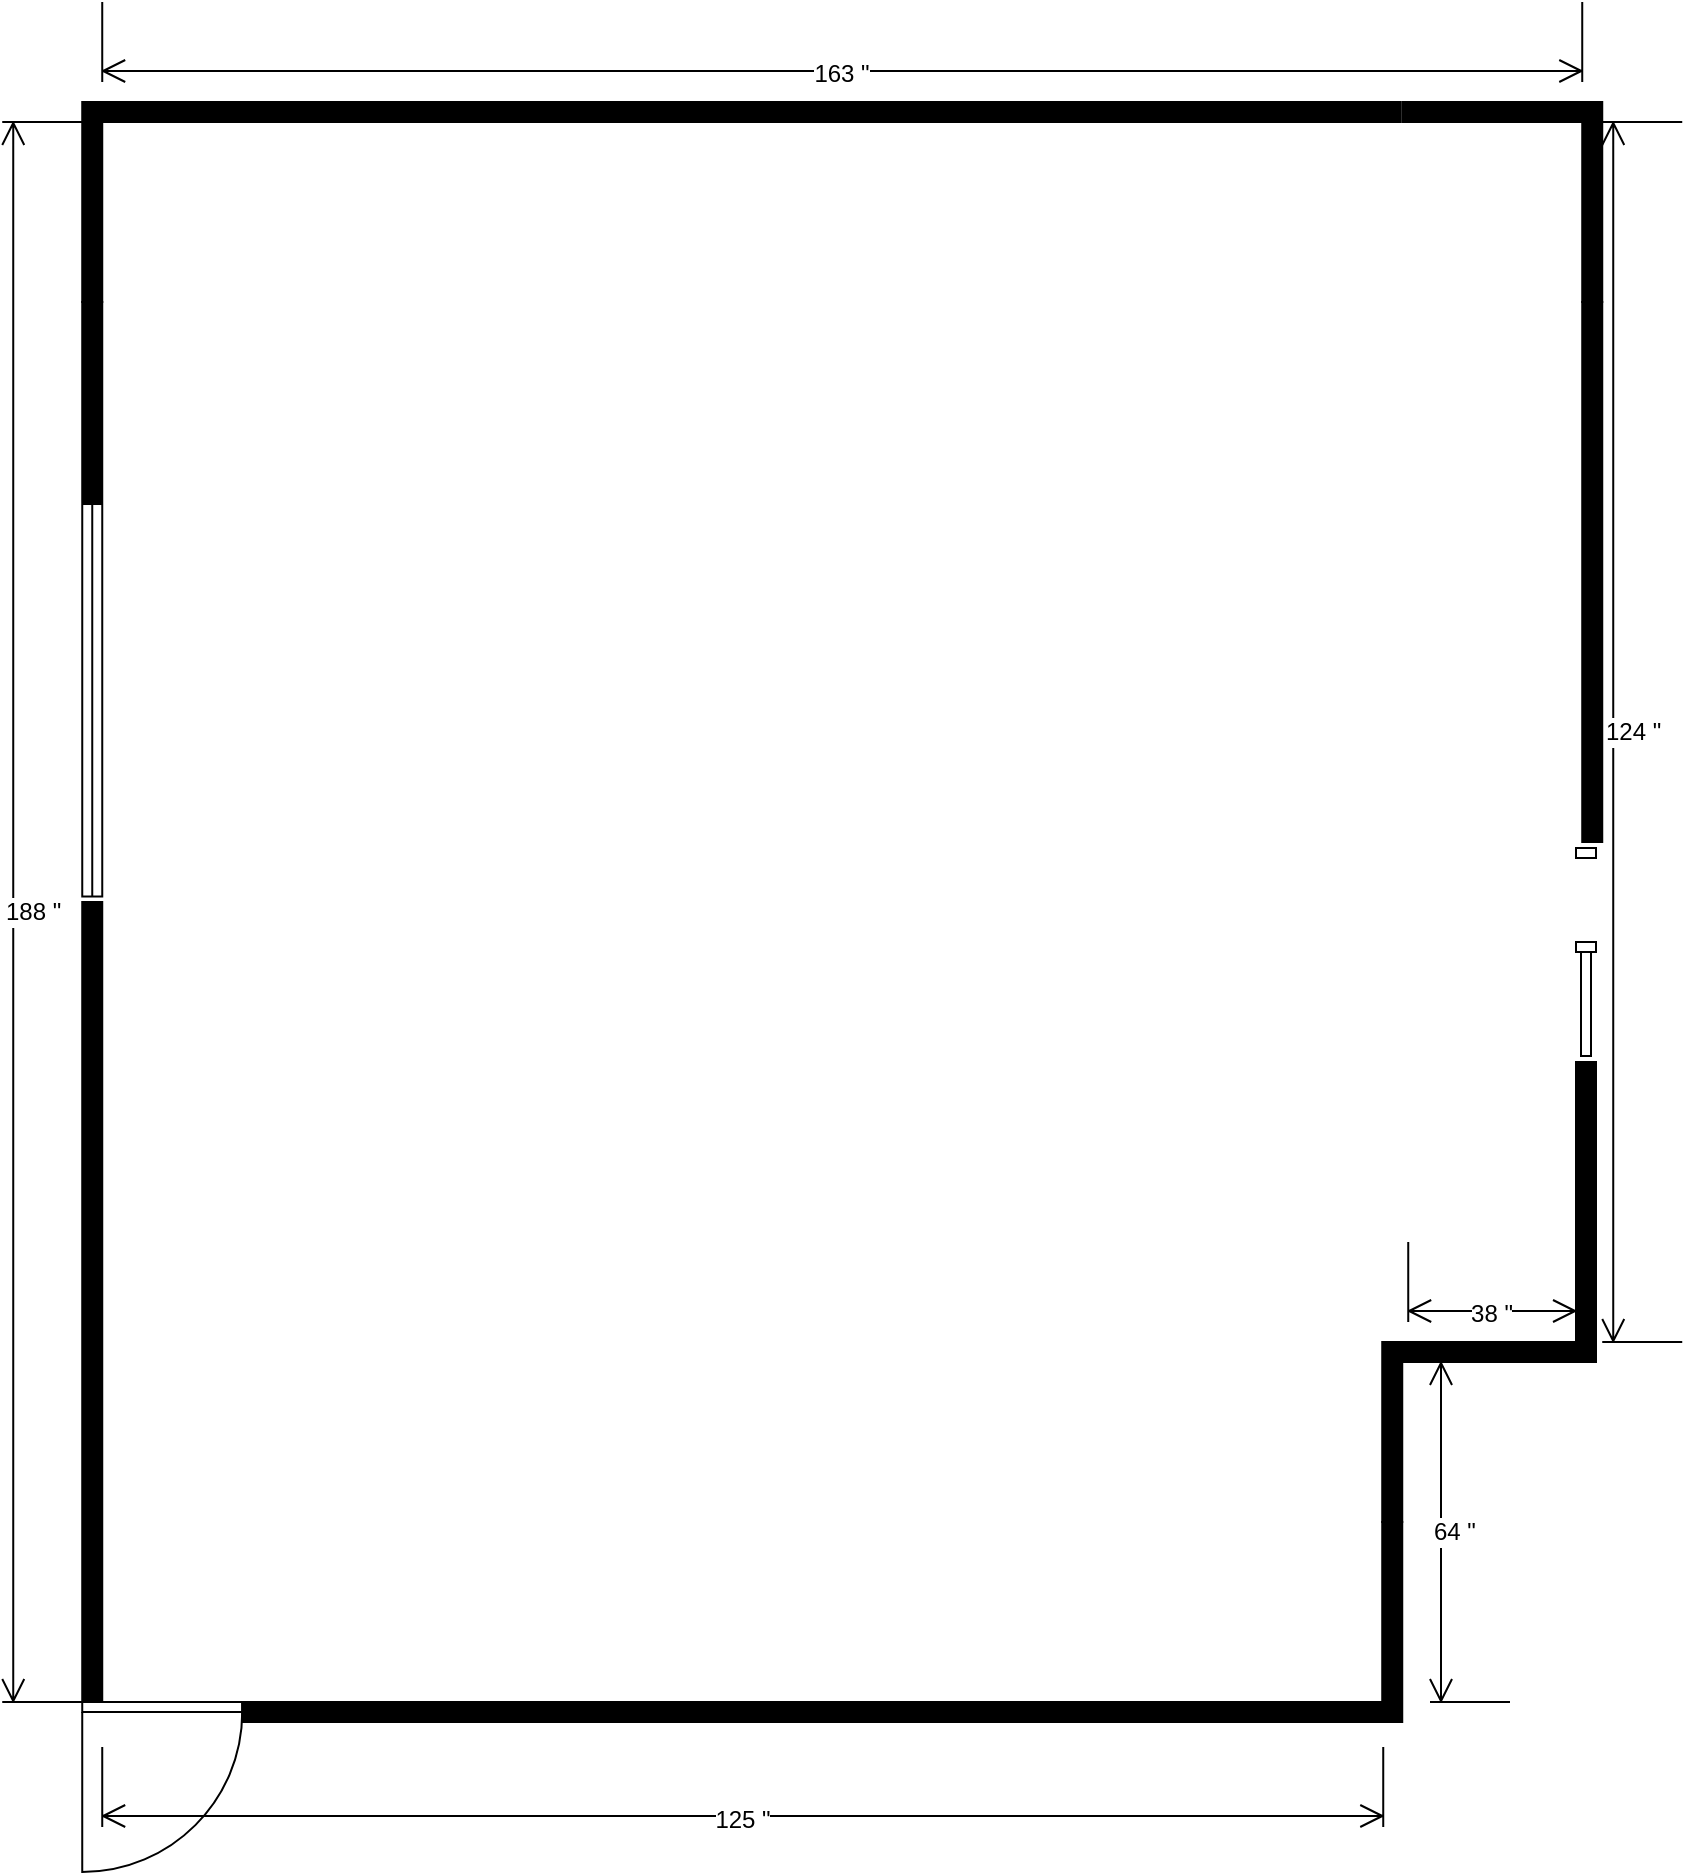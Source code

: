 <mxfile version="17.4.5" type="github">
  <diagram id="OcSegQ6KyDxO42YwwF9W" name="Page-1">
    <mxGraphModel dx="1673" dy="934" grid="1" gridSize="10" guides="1" tooltips="1" connect="1" arrows="1" fold="1" page="1" pageScale="1" pageWidth="850" pageHeight="1100" math="0" shadow="0">
      <root>
        <mxCell id="0" />
        <mxCell id="1" parent="0" />
        <mxCell id="6krmBzTeddaULIfoAdEm-4" value="" style="verticalLabelPosition=bottom;html=1;verticalAlign=top;align=center;shape=mxgraph.floorplan.wallCorner;fillColor=#000000;direction=west" vertex="1" parent="1">
          <mxGeometry x="703" y="620" width="100" height="100" as="geometry" />
        </mxCell>
        <mxCell id="6krmBzTeddaULIfoAdEm-5" value="" style="verticalLabelPosition=bottom;html=1;verticalAlign=top;align=center;shape=mxgraph.floorplan.doorPocket;dx=0.5;rotation=-90;" vertex="1" parent="1">
          <mxGeometry x="746" y="510" width="104" height="10" as="geometry" />
        </mxCell>
        <mxCell id="6krmBzTeddaULIfoAdEm-6" value="" style="verticalLabelPosition=bottom;html=1;verticalAlign=top;align=center;shape=mxgraph.floorplan.wall;fillColor=#000000;direction=south;" vertex="1" parent="1">
          <mxGeometry x="796.12" y="190" width="10" height="270" as="geometry" />
        </mxCell>
        <mxCell id="6krmBzTeddaULIfoAdEm-7" value="" style="verticalLabelPosition=bottom;html=1;verticalAlign=top;align=center;shape=mxgraph.floorplan.wallCorner;fillColor=#000000;" vertex="1" parent="1">
          <mxGeometry x="46.12" y="90" width="100" height="100" as="geometry" />
        </mxCell>
        <mxCell id="6krmBzTeddaULIfoAdEm-8" value="" style="verticalLabelPosition=bottom;html=1;verticalAlign=top;align=center;shape=mxgraph.floorplan.wall;fillColor=#000000;direction=south;" vertex="1" parent="1">
          <mxGeometry x="46.12" y="190" width="10" height="100" as="geometry" />
        </mxCell>
        <mxCell id="6krmBzTeddaULIfoAdEm-9" value="" style="verticalLabelPosition=bottom;html=1;verticalAlign=top;align=center;shape=mxgraph.floorplan.window;rotation=-90;metaEdit=0;" vertex="1" parent="1">
          <mxGeometry x="-47.0" y="384.13" width="196.25" height="10" as="geometry" />
        </mxCell>
        <mxCell id="6krmBzTeddaULIfoAdEm-10" value="" style="verticalLabelPosition=bottom;html=1;verticalAlign=top;align=center;shape=mxgraph.floorplan.wall;fillColor=#000000;direction=south;" vertex="1" parent="1">
          <mxGeometry x="46.12" y="490" width="10" height="400" as="geometry" />
        </mxCell>
        <mxCell id="6krmBzTeddaULIfoAdEm-11" value="" style="verticalLabelPosition=bottom;html=1;verticalAlign=top;align=center;shape=mxgraph.floorplan.doorLeft;aspect=fixed;" vertex="1" parent="1">
          <mxGeometry x="46.12" y="890" width="80" height="85" as="geometry" />
        </mxCell>
        <mxCell id="6krmBzTeddaULIfoAdEm-12" value="" style="verticalLabelPosition=bottom;html=1;verticalAlign=top;align=center;shape=mxgraph.floorplan.wall;fillColor=#000000;" vertex="1" parent="1">
          <mxGeometry x="146.12" y="90" width="559" height="10" as="geometry" />
        </mxCell>
        <mxCell id="6krmBzTeddaULIfoAdEm-13" value="" style="verticalLabelPosition=bottom;html=1;verticalAlign=top;align=center;shape=mxgraph.floorplan.wall;fillColor=#000000;" vertex="1" parent="1">
          <mxGeometry x="126.12" y="890" width="480" height="10" as="geometry" />
        </mxCell>
        <mxCell id="6krmBzTeddaULIfoAdEm-14" value="" style="verticalLabelPosition=bottom;html=1;verticalAlign=top;align=center;shape=mxgraph.floorplan.wallCorner;fillColor=#000000;direction=west" vertex="1" parent="1">
          <mxGeometry x="606.12" y="800" width="100" height="100" as="geometry" />
        </mxCell>
        <mxCell id="6krmBzTeddaULIfoAdEm-15" value="" style="verticalLabelPosition=bottom;html=1;verticalAlign=top;align=center;shape=mxgraph.floorplan.wallCorner;fillColor=#000000;direction=south;" vertex="1" parent="1">
          <mxGeometry x="706.12" y="90" width="100" height="100" as="geometry" />
        </mxCell>
        <mxCell id="6krmBzTeddaULIfoAdEm-16" value="163 &quot;" style="shape=dimension;whiteSpace=wrap;html=1;align=center;points=[];verticalAlign=bottom;spacingBottom=-5;labelBackgroundColor=#ffffff" vertex="1" parent="1">
          <mxGeometry x="56.12" y="40" width="740" height="40" as="geometry" />
        </mxCell>
        <mxCell id="6krmBzTeddaULIfoAdEm-17" value="188 &quot;" style="shape=dimension;direction=south;whiteSpace=wrap;html=1;align=left;points=[];verticalAlign=middle;labelBackgroundColor=#ffffff" vertex="1" parent="1">
          <mxGeometry x="6.12" y="100" width="40" height="790" as="geometry" />
        </mxCell>
        <mxCell id="6krmBzTeddaULIfoAdEm-18" value="125 &quot;" style="shape=dimension;whiteSpace=wrap;html=1;align=center;points=[];verticalAlign=bottom;spacingBottom=-5;labelBackgroundColor=#ffffff" vertex="1" parent="1">
          <mxGeometry x="56.12" y="912.5" width="640.5" height="40" as="geometry" />
        </mxCell>
        <mxCell id="6krmBzTeddaULIfoAdEm-19" value="" style="verticalLabelPosition=bottom;html=1;verticalAlign=top;align=center;shape=mxgraph.floorplan.wall;fillColor=#000000;direction=south;" vertex="1" parent="1">
          <mxGeometry x="793" y="570" width="10" height="50" as="geometry" />
        </mxCell>
        <mxCell id="6krmBzTeddaULIfoAdEm-20" value="" style="verticalLabelPosition=bottom;html=1;verticalAlign=top;align=center;shape=mxgraph.floorplan.wall;fillColor=#000000;direction=south;" vertex="1" parent="1">
          <mxGeometry x="696.12" y="710" width="10" height="90" as="geometry" />
        </mxCell>
        <mxCell id="6krmBzTeddaULIfoAdEm-21" value="64 &quot;" style="shape=dimension;direction=south;whiteSpace=wrap;html=1;align=left;points=[];verticalAlign=middle;labelBackgroundColor=#ffffff" vertex="1" parent="1">
          <mxGeometry x="720" y="720" width="40" height="170" as="geometry" />
        </mxCell>
        <mxCell id="6krmBzTeddaULIfoAdEm-22" value="38 &quot;" style="shape=dimension;whiteSpace=wrap;html=1;align=center;points=[];verticalAlign=bottom;spacingBottom=-5;labelBackgroundColor=#ffffff" vertex="1" parent="1">
          <mxGeometry x="709.12" y="660" width="83.88" height="40" as="geometry" />
        </mxCell>
        <mxCell id="6krmBzTeddaULIfoAdEm-23" value="124 &quot;" style="shape=dimension;direction=south;whiteSpace=wrap;html=1;align=left;points=[];verticalAlign=middle;labelBackgroundColor=#ffffff" vertex="1" parent="1">
          <mxGeometry x="806.12" y="100" width="40" height="610" as="geometry" />
        </mxCell>
      </root>
    </mxGraphModel>
  </diagram>
</mxfile>
